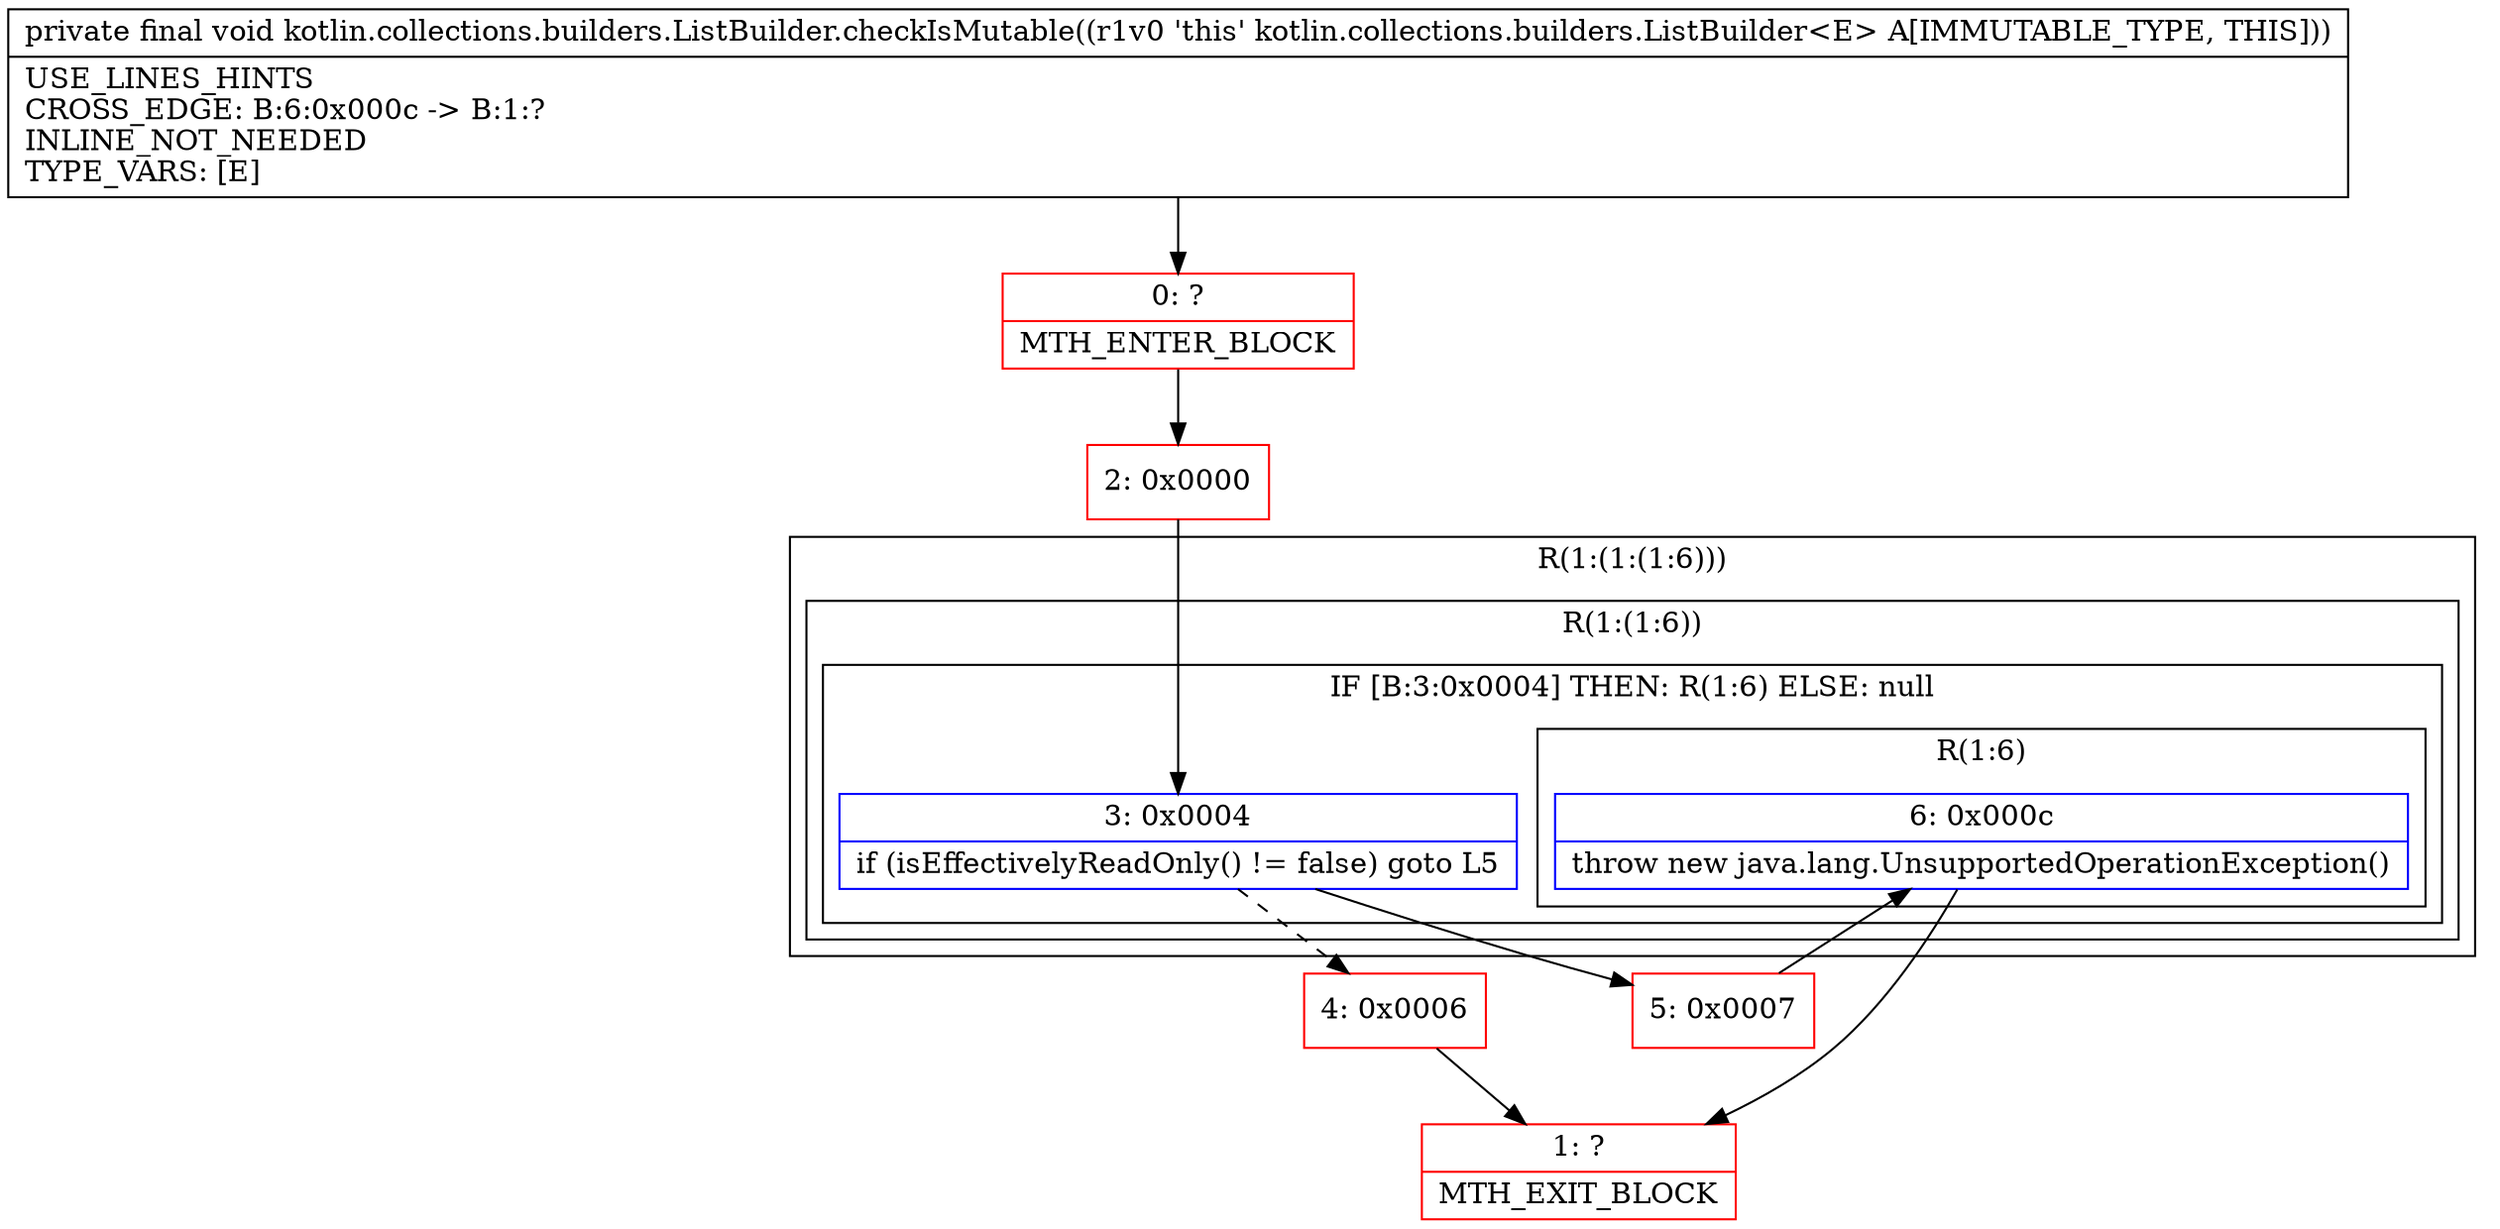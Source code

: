 digraph "CFG forkotlin.collections.builders.ListBuilder.checkIsMutable()V" {
subgraph cluster_Region_823563365 {
label = "R(1:(1:(1:6)))";
node [shape=record,color=blue];
subgraph cluster_Region_1175253501 {
label = "R(1:(1:6))";
node [shape=record,color=blue];
subgraph cluster_IfRegion_1303692974 {
label = "IF [B:3:0x0004] THEN: R(1:6) ELSE: null";
node [shape=record,color=blue];
Node_3 [shape=record,label="{3\:\ 0x0004|if (isEffectivelyReadOnly() != false) goto L5\l}"];
subgraph cluster_Region_840011128 {
label = "R(1:6)";
node [shape=record,color=blue];
Node_6 [shape=record,label="{6\:\ 0x000c|throw new java.lang.UnsupportedOperationException()\l}"];
}
}
}
}
Node_0 [shape=record,color=red,label="{0\:\ ?|MTH_ENTER_BLOCK\l}"];
Node_2 [shape=record,color=red,label="{2\:\ 0x0000}"];
Node_4 [shape=record,color=red,label="{4\:\ 0x0006}"];
Node_1 [shape=record,color=red,label="{1\:\ ?|MTH_EXIT_BLOCK\l}"];
Node_5 [shape=record,color=red,label="{5\:\ 0x0007}"];
MethodNode[shape=record,label="{private final void kotlin.collections.builders.ListBuilder.checkIsMutable((r1v0 'this' kotlin.collections.builders.ListBuilder\<E\> A[IMMUTABLE_TYPE, THIS]))  | USE_LINES_HINTS\lCROSS_EDGE: B:6:0x000c \-\> B:1:?\lINLINE_NOT_NEEDED\lTYPE_VARS: [E]\l}"];
MethodNode -> Node_0;Node_3 -> Node_4[style=dashed];
Node_3 -> Node_5;
Node_6 -> Node_1;
Node_0 -> Node_2;
Node_2 -> Node_3;
Node_4 -> Node_1;
Node_5 -> Node_6;
}

